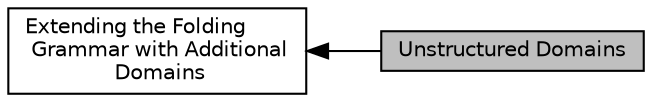 digraph "Unstructured Domains"
{
  bgcolor="transparent";
  edge [fontname="Helvetica",fontsize="10",labelfontname="Helvetica",labelfontsize="10"];
  node [fontname="Helvetica",fontsize="10",shape=box];
  rankdir=LR;
  Node0 [label="Unstructured Domains",height=0.2,width=0.4,color="black", fillcolor="grey75", style="filled", fontcolor="black",tooltip="Add and modify unstructured domains to the RNA folding grammar."];
  Node1 [label="Extending the Folding\l Grammar with Additional\l Domains",height=0.2,width=0.4,color="black",URL="$group__domains.html",tooltip="This module covers simple and straight-forward extensions to the RNA folding grammar."];
  Node1->Node0 [shape=plaintext, dir="back", style="solid"];
}
